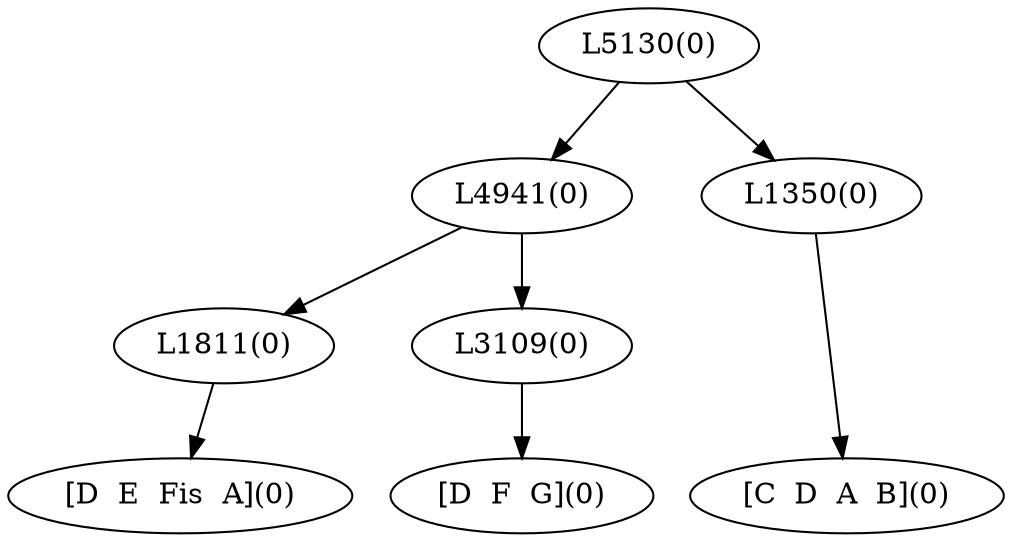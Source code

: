 digraph sample{
"L1811(0)"->"[D  E  Fis  A](0)"
"L3109(0)"->"[D  F  G](0)"
"L4941(0)"->"L1811(0)"
"L4941(0)"->"L3109(0)"
"L1350(0)"->"[C  D  A  B](0)"
"L5130(0)"->"L4941(0)"
"L5130(0)"->"L1350(0)"
{rank = min; "L5130(0)"}
{rank = same; "L4941(0)"; "L1350(0)";}
{rank = same; "L1811(0)"; "L3109(0)";}
{rank = max; "[C  D  A  B](0)"; "[D  E  Fis  A](0)"; "[D  F  G](0)";}
}